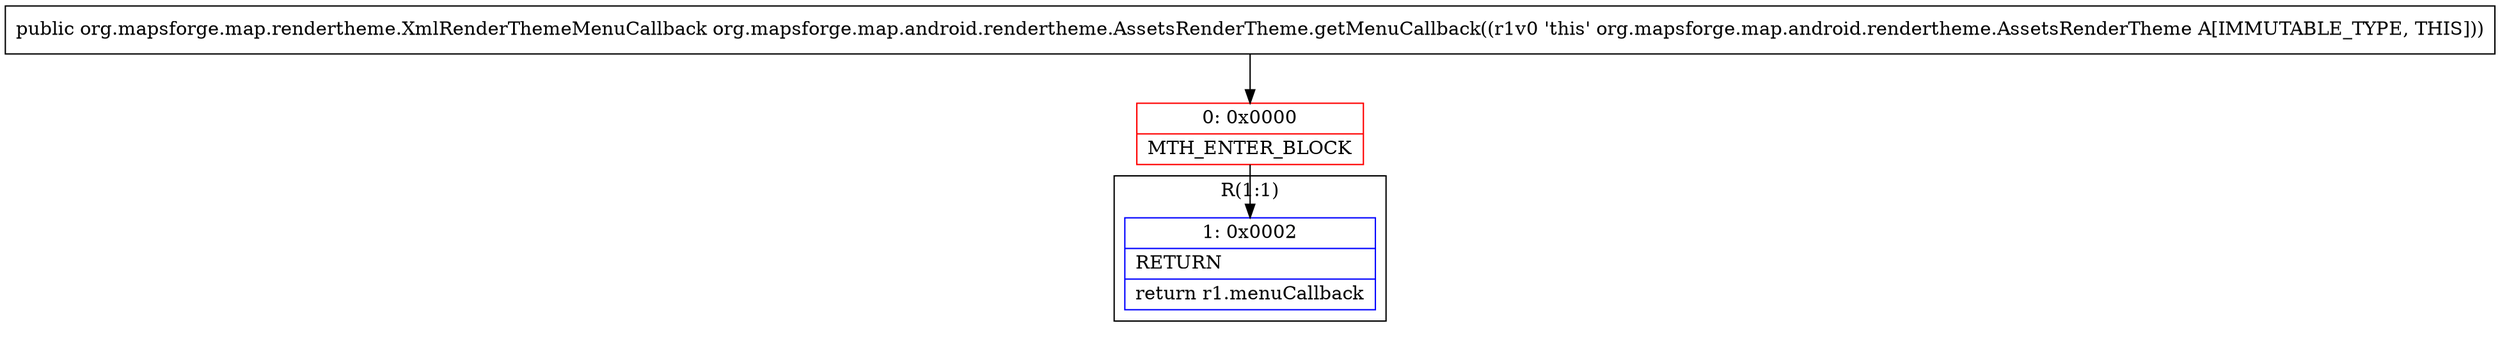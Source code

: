 digraph "CFG fororg.mapsforge.map.android.rendertheme.AssetsRenderTheme.getMenuCallback()Lorg\/mapsforge\/map\/rendertheme\/XmlRenderThemeMenuCallback;" {
subgraph cluster_Region_1467143655 {
label = "R(1:1)";
node [shape=record,color=blue];
Node_1 [shape=record,label="{1\:\ 0x0002|RETURN\l|return r1.menuCallback\l}"];
}
Node_0 [shape=record,color=red,label="{0\:\ 0x0000|MTH_ENTER_BLOCK\l}"];
MethodNode[shape=record,label="{public org.mapsforge.map.rendertheme.XmlRenderThemeMenuCallback org.mapsforge.map.android.rendertheme.AssetsRenderTheme.getMenuCallback((r1v0 'this' org.mapsforge.map.android.rendertheme.AssetsRenderTheme A[IMMUTABLE_TYPE, THIS])) }"];
MethodNode -> Node_0;
Node_0 -> Node_1;
}

